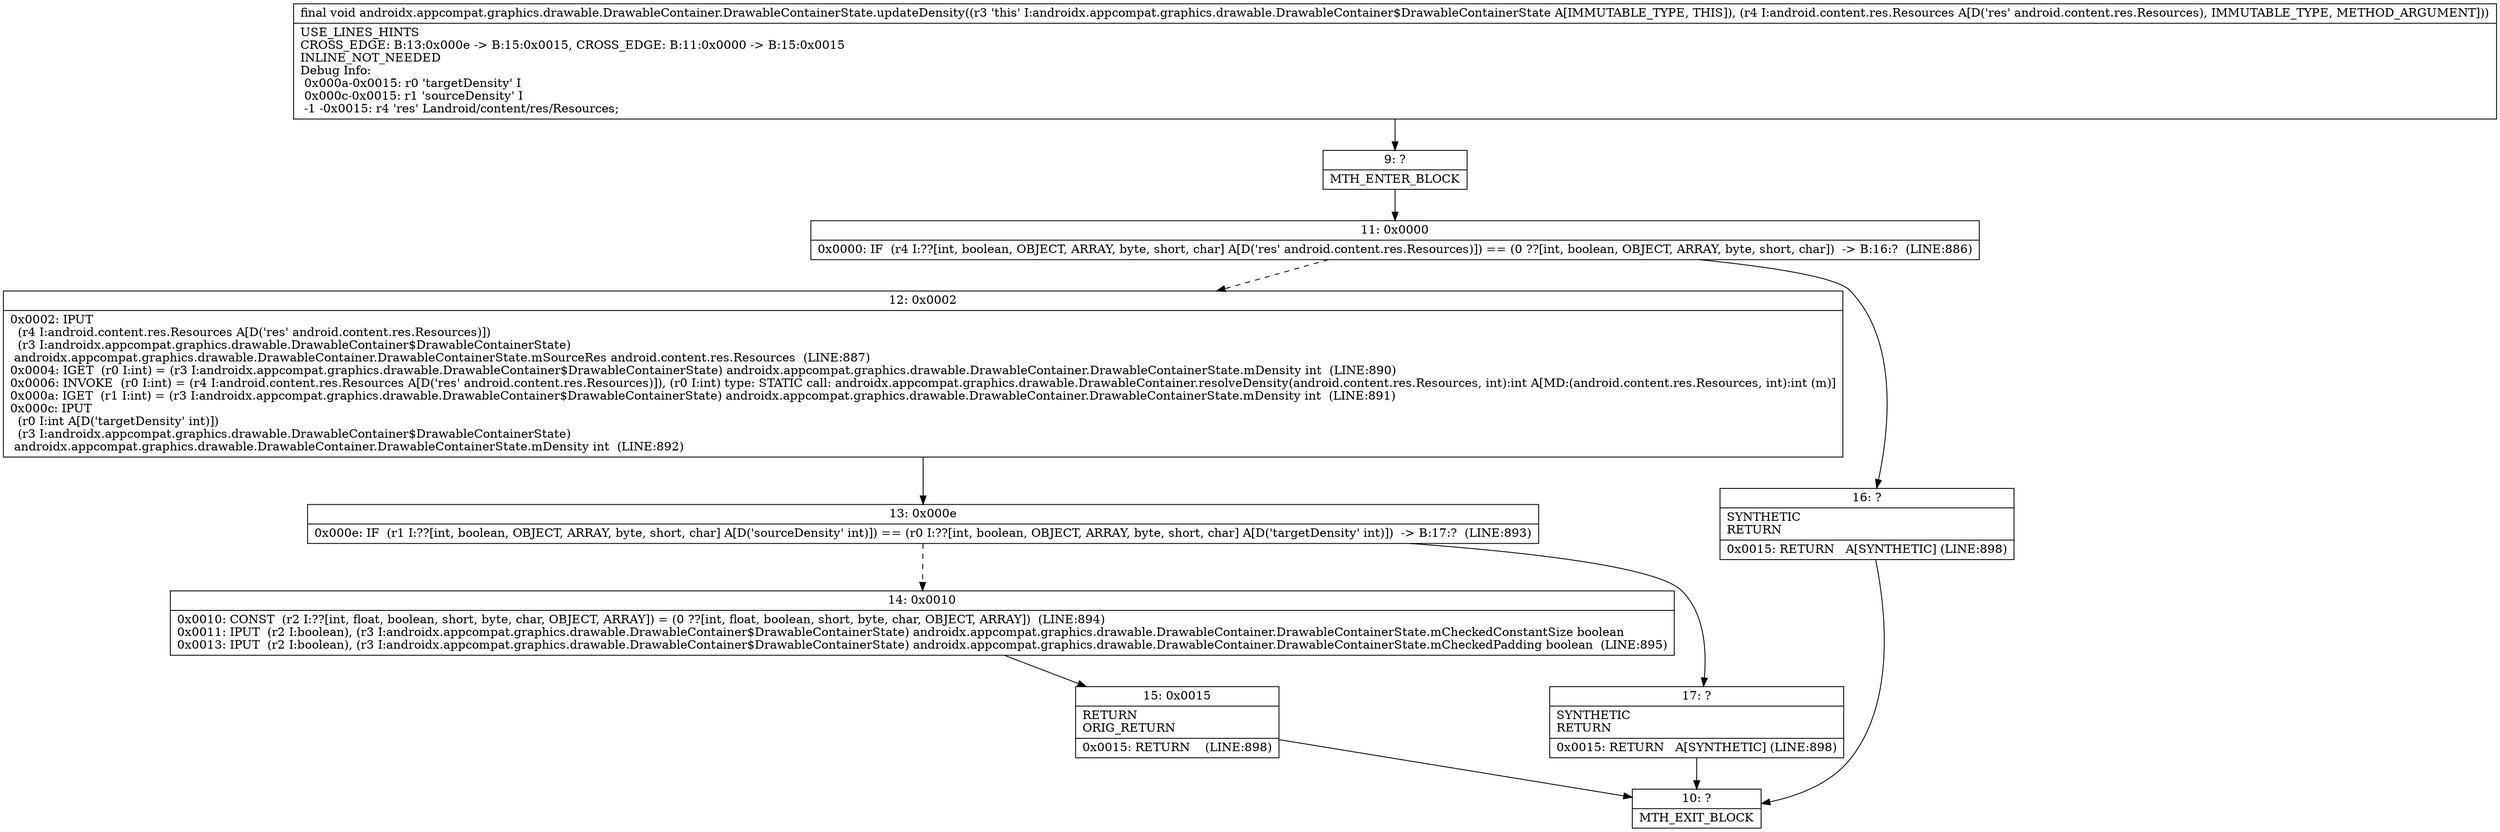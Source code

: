 digraph "CFG forandroidx.appcompat.graphics.drawable.DrawableContainer.DrawableContainerState.updateDensity(Landroid\/content\/res\/Resources;)V" {
Node_9 [shape=record,label="{9\:\ ?|MTH_ENTER_BLOCK\l}"];
Node_11 [shape=record,label="{11\:\ 0x0000|0x0000: IF  (r4 I:??[int, boolean, OBJECT, ARRAY, byte, short, char] A[D('res' android.content.res.Resources)]) == (0 ??[int, boolean, OBJECT, ARRAY, byte, short, char])  \-\> B:16:?  (LINE:886)\l}"];
Node_12 [shape=record,label="{12\:\ 0x0002|0x0002: IPUT  \l  (r4 I:android.content.res.Resources A[D('res' android.content.res.Resources)])\l  (r3 I:androidx.appcompat.graphics.drawable.DrawableContainer$DrawableContainerState)\l androidx.appcompat.graphics.drawable.DrawableContainer.DrawableContainerState.mSourceRes android.content.res.Resources  (LINE:887)\l0x0004: IGET  (r0 I:int) = (r3 I:androidx.appcompat.graphics.drawable.DrawableContainer$DrawableContainerState) androidx.appcompat.graphics.drawable.DrawableContainer.DrawableContainerState.mDensity int  (LINE:890)\l0x0006: INVOKE  (r0 I:int) = (r4 I:android.content.res.Resources A[D('res' android.content.res.Resources)]), (r0 I:int) type: STATIC call: androidx.appcompat.graphics.drawable.DrawableContainer.resolveDensity(android.content.res.Resources, int):int A[MD:(android.content.res.Resources, int):int (m)]\l0x000a: IGET  (r1 I:int) = (r3 I:androidx.appcompat.graphics.drawable.DrawableContainer$DrawableContainerState) androidx.appcompat.graphics.drawable.DrawableContainer.DrawableContainerState.mDensity int  (LINE:891)\l0x000c: IPUT  \l  (r0 I:int A[D('targetDensity' int)])\l  (r3 I:androidx.appcompat.graphics.drawable.DrawableContainer$DrawableContainerState)\l androidx.appcompat.graphics.drawable.DrawableContainer.DrawableContainerState.mDensity int  (LINE:892)\l}"];
Node_13 [shape=record,label="{13\:\ 0x000e|0x000e: IF  (r1 I:??[int, boolean, OBJECT, ARRAY, byte, short, char] A[D('sourceDensity' int)]) == (r0 I:??[int, boolean, OBJECT, ARRAY, byte, short, char] A[D('targetDensity' int)])  \-\> B:17:?  (LINE:893)\l}"];
Node_14 [shape=record,label="{14\:\ 0x0010|0x0010: CONST  (r2 I:??[int, float, boolean, short, byte, char, OBJECT, ARRAY]) = (0 ??[int, float, boolean, short, byte, char, OBJECT, ARRAY])  (LINE:894)\l0x0011: IPUT  (r2 I:boolean), (r3 I:androidx.appcompat.graphics.drawable.DrawableContainer$DrawableContainerState) androidx.appcompat.graphics.drawable.DrawableContainer.DrawableContainerState.mCheckedConstantSize boolean \l0x0013: IPUT  (r2 I:boolean), (r3 I:androidx.appcompat.graphics.drawable.DrawableContainer$DrawableContainerState) androidx.appcompat.graphics.drawable.DrawableContainer.DrawableContainerState.mCheckedPadding boolean  (LINE:895)\l}"];
Node_15 [shape=record,label="{15\:\ 0x0015|RETURN\lORIG_RETURN\l|0x0015: RETURN    (LINE:898)\l}"];
Node_10 [shape=record,label="{10\:\ ?|MTH_EXIT_BLOCK\l}"];
Node_17 [shape=record,label="{17\:\ ?|SYNTHETIC\lRETURN\l|0x0015: RETURN   A[SYNTHETIC] (LINE:898)\l}"];
Node_16 [shape=record,label="{16\:\ ?|SYNTHETIC\lRETURN\l|0x0015: RETURN   A[SYNTHETIC] (LINE:898)\l}"];
MethodNode[shape=record,label="{final void androidx.appcompat.graphics.drawable.DrawableContainer.DrawableContainerState.updateDensity((r3 'this' I:androidx.appcompat.graphics.drawable.DrawableContainer$DrawableContainerState A[IMMUTABLE_TYPE, THIS]), (r4 I:android.content.res.Resources A[D('res' android.content.res.Resources), IMMUTABLE_TYPE, METHOD_ARGUMENT]))  | USE_LINES_HINTS\lCROSS_EDGE: B:13:0x000e \-\> B:15:0x0015, CROSS_EDGE: B:11:0x0000 \-\> B:15:0x0015\lINLINE_NOT_NEEDED\lDebug Info:\l  0x000a\-0x0015: r0 'targetDensity' I\l  0x000c\-0x0015: r1 'sourceDensity' I\l  \-1 \-0x0015: r4 'res' Landroid\/content\/res\/Resources;\l}"];
MethodNode -> Node_9;Node_9 -> Node_11;
Node_11 -> Node_12[style=dashed];
Node_11 -> Node_16;
Node_12 -> Node_13;
Node_13 -> Node_14[style=dashed];
Node_13 -> Node_17;
Node_14 -> Node_15;
Node_15 -> Node_10;
Node_17 -> Node_10;
Node_16 -> Node_10;
}

